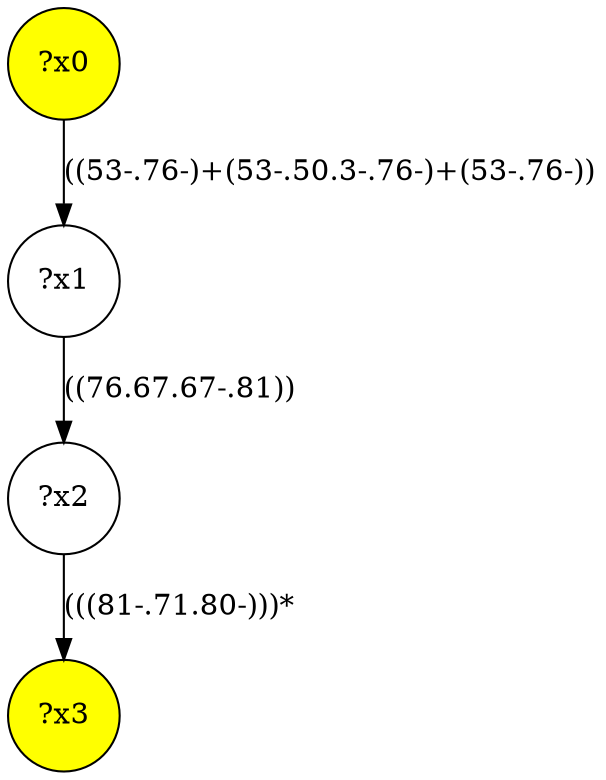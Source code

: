 digraph g {
	x0 [fillcolor="yellow", style="filled," shape=circle, label="?x0"];
	x3 [fillcolor="yellow", style="filled," shape=circle, label="?x3"];
	x1 [shape=circle, label="?x1"];
	x0 -> x1 [label="((53-.76-)+(53-.50.3-.76-)+(53-.76-))"];
	x2 [shape=circle, label="?x2"];
	x1 -> x2 [label="((76.67.67-.81))"];
	x2 -> x3 [label="(((81-.71.80-)))*"];
}
